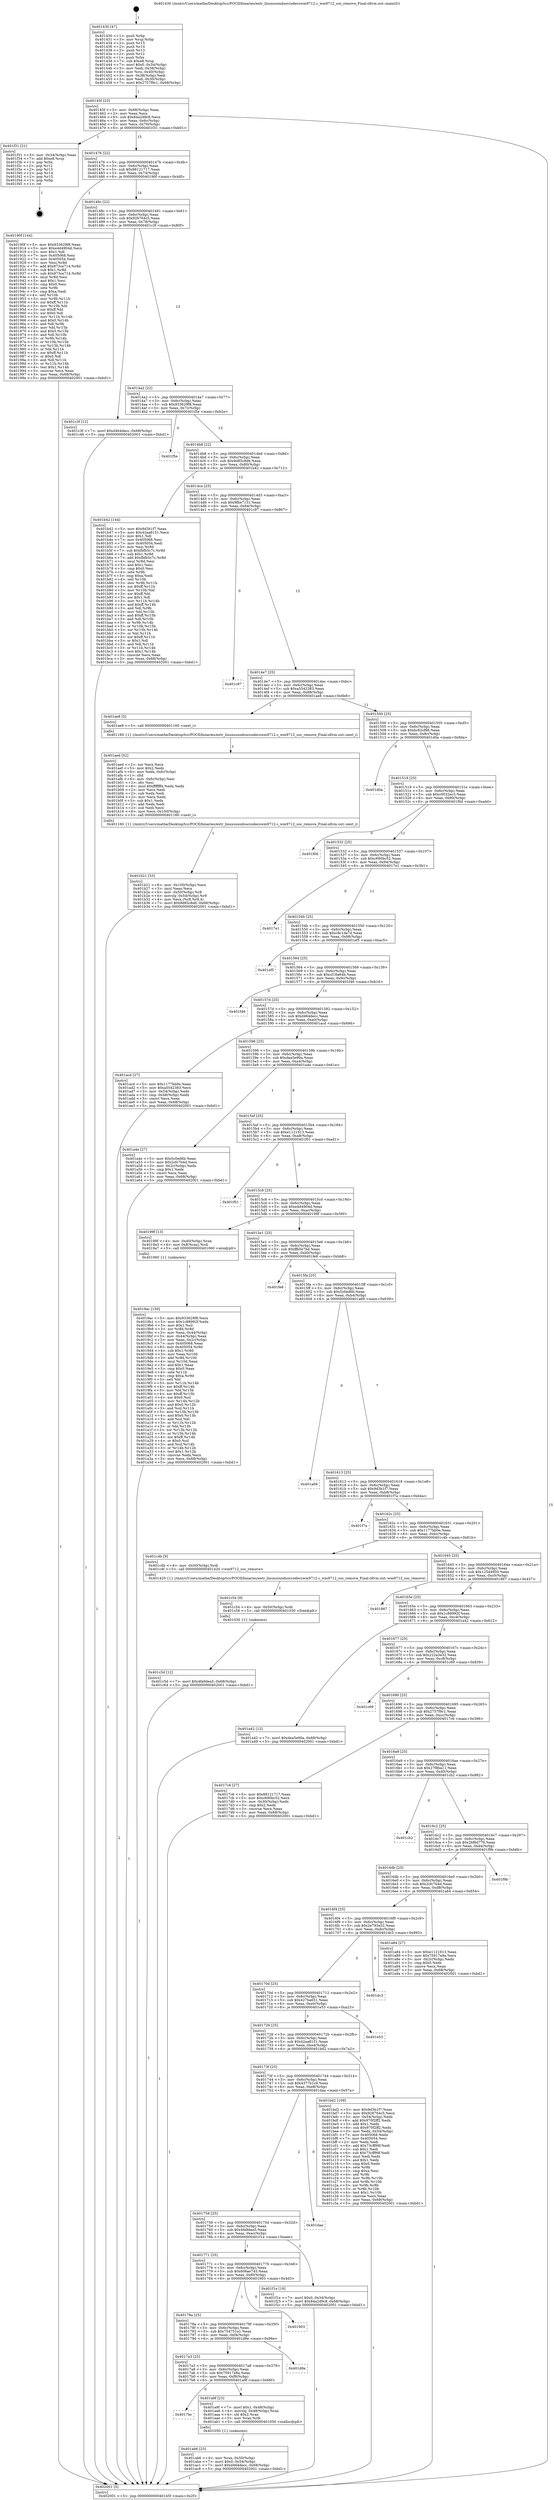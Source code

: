 digraph "0x401430" {
  label = "0x401430 (/mnt/c/Users/mathe/Desktop/tcc/POCII/binaries/extr_linuxsoundsoccodecswm9712.c_wm9712_soc_remove_Final-ollvm.out::main(0))"
  labelloc = "t"
  node[shape=record]

  Entry [label="",width=0.3,height=0.3,shape=circle,fillcolor=black,style=filled]
  "0x40145f" [label="{
     0x40145f [23]\l
     | [instrs]\l
     &nbsp;&nbsp;0x40145f \<+3\>: mov -0x68(%rbp),%eax\l
     &nbsp;&nbsp;0x401462 \<+2\>: mov %eax,%ecx\l
     &nbsp;&nbsp;0x401464 \<+6\>: sub $0x84a2d9c8,%ecx\l
     &nbsp;&nbsp;0x40146a \<+3\>: mov %eax,-0x6c(%rbp)\l
     &nbsp;&nbsp;0x40146d \<+3\>: mov %ecx,-0x70(%rbp)\l
     &nbsp;&nbsp;0x401470 \<+6\>: je 0000000000401f31 \<main+0xb01\>\l
  }"]
  "0x401f31" [label="{
     0x401f31 [21]\l
     | [instrs]\l
     &nbsp;&nbsp;0x401f31 \<+3\>: mov -0x34(%rbp),%eax\l
     &nbsp;&nbsp;0x401f34 \<+7\>: add $0xe8,%rsp\l
     &nbsp;&nbsp;0x401f3b \<+1\>: pop %rbx\l
     &nbsp;&nbsp;0x401f3c \<+2\>: pop %r12\l
     &nbsp;&nbsp;0x401f3e \<+2\>: pop %r13\l
     &nbsp;&nbsp;0x401f40 \<+2\>: pop %r14\l
     &nbsp;&nbsp;0x401f42 \<+2\>: pop %r15\l
     &nbsp;&nbsp;0x401f44 \<+1\>: pop %rbp\l
     &nbsp;&nbsp;0x401f45 \<+1\>: ret\l
  }"]
  "0x401476" [label="{
     0x401476 [22]\l
     | [instrs]\l
     &nbsp;&nbsp;0x401476 \<+5\>: jmp 000000000040147b \<main+0x4b\>\l
     &nbsp;&nbsp;0x40147b \<+3\>: mov -0x6c(%rbp),%eax\l
     &nbsp;&nbsp;0x40147e \<+5\>: sub $0x88121717,%eax\l
     &nbsp;&nbsp;0x401483 \<+3\>: mov %eax,-0x74(%rbp)\l
     &nbsp;&nbsp;0x401486 \<+6\>: je 000000000040190f \<main+0x4df\>\l
  }"]
  Exit [label="",width=0.3,height=0.3,shape=circle,fillcolor=black,style=filled,peripheries=2]
  "0x40190f" [label="{
     0x40190f [144]\l
     | [instrs]\l
     &nbsp;&nbsp;0x40190f \<+5\>: mov $0x933629f8,%eax\l
     &nbsp;&nbsp;0x401914 \<+5\>: mov $0xe4d4904d,%ecx\l
     &nbsp;&nbsp;0x401919 \<+2\>: mov $0x1,%dl\l
     &nbsp;&nbsp;0x40191b \<+7\>: mov 0x405068,%esi\l
     &nbsp;&nbsp;0x401922 \<+7\>: mov 0x405054,%edi\l
     &nbsp;&nbsp;0x401929 \<+3\>: mov %esi,%r8d\l
     &nbsp;&nbsp;0x40192c \<+7\>: add $0x873ce714,%r8d\l
     &nbsp;&nbsp;0x401933 \<+4\>: sub $0x1,%r8d\l
     &nbsp;&nbsp;0x401937 \<+7\>: sub $0x873ce714,%r8d\l
     &nbsp;&nbsp;0x40193e \<+4\>: imul %r8d,%esi\l
     &nbsp;&nbsp;0x401942 \<+3\>: and $0x1,%esi\l
     &nbsp;&nbsp;0x401945 \<+3\>: cmp $0x0,%esi\l
     &nbsp;&nbsp;0x401948 \<+4\>: sete %r9b\l
     &nbsp;&nbsp;0x40194c \<+3\>: cmp $0xa,%edi\l
     &nbsp;&nbsp;0x40194f \<+4\>: setl %r10b\l
     &nbsp;&nbsp;0x401953 \<+3\>: mov %r9b,%r11b\l
     &nbsp;&nbsp;0x401956 \<+4\>: xor $0xff,%r11b\l
     &nbsp;&nbsp;0x40195a \<+3\>: mov %r10b,%bl\l
     &nbsp;&nbsp;0x40195d \<+3\>: xor $0xff,%bl\l
     &nbsp;&nbsp;0x401960 \<+3\>: xor $0x0,%dl\l
     &nbsp;&nbsp;0x401963 \<+3\>: mov %r11b,%r14b\l
     &nbsp;&nbsp;0x401966 \<+4\>: and $0x0,%r14b\l
     &nbsp;&nbsp;0x40196a \<+3\>: and %dl,%r9b\l
     &nbsp;&nbsp;0x40196d \<+3\>: mov %bl,%r15b\l
     &nbsp;&nbsp;0x401970 \<+4\>: and $0x0,%r15b\l
     &nbsp;&nbsp;0x401974 \<+3\>: and %dl,%r10b\l
     &nbsp;&nbsp;0x401977 \<+3\>: or %r9b,%r14b\l
     &nbsp;&nbsp;0x40197a \<+3\>: or %r10b,%r15b\l
     &nbsp;&nbsp;0x40197d \<+3\>: xor %r15b,%r14b\l
     &nbsp;&nbsp;0x401980 \<+3\>: or %bl,%r11b\l
     &nbsp;&nbsp;0x401983 \<+4\>: xor $0xff,%r11b\l
     &nbsp;&nbsp;0x401987 \<+3\>: or $0x0,%dl\l
     &nbsp;&nbsp;0x40198a \<+3\>: and %dl,%r11b\l
     &nbsp;&nbsp;0x40198d \<+3\>: or %r11b,%r14b\l
     &nbsp;&nbsp;0x401990 \<+4\>: test $0x1,%r14b\l
     &nbsp;&nbsp;0x401994 \<+3\>: cmovne %ecx,%eax\l
     &nbsp;&nbsp;0x401997 \<+3\>: mov %eax,-0x68(%rbp)\l
     &nbsp;&nbsp;0x40199a \<+5\>: jmp 0000000000402001 \<main+0xbd1\>\l
  }"]
  "0x40148c" [label="{
     0x40148c [22]\l
     | [instrs]\l
     &nbsp;&nbsp;0x40148c \<+5\>: jmp 0000000000401491 \<main+0x61\>\l
     &nbsp;&nbsp;0x401491 \<+3\>: mov -0x6c(%rbp),%eax\l
     &nbsp;&nbsp;0x401494 \<+5\>: sub $0x926764c5,%eax\l
     &nbsp;&nbsp;0x401499 \<+3\>: mov %eax,-0x78(%rbp)\l
     &nbsp;&nbsp;0x40149c \<+6\>: je 0000000000401c3f \<main+0x80f\>\l
  }"]
  "0x401c5d" [label="{
     0x401c5d [12]\l
     | [instrs]\l
     &nbsp;&nbsp;0x401c5d \<+7\>: movl $0x4fa9dea5,-0x68(%rbp)\l
     &nbsp;&nbsp;0x401c64 \<+5\>: jmp 0000000000402001 \<main+0xbd1\>\l
  }"]
  "0x401c3f" [label="{
     0x401c3f [12]\l
     | [instrs]\l
     &nbsp;&nbsp;0x401c3f \<+7\>: movl $0xd464decc,-0x68(%rbp)\l
     &nbsp;&nbsp;0x401c46 \<+5\>: jmp 0000000000402001 \<main+0xbd1\>\l
  }"]
  "0x4014a2" [label="{
     0x4014a2 [22]\l
     | [instrs]\l
     &nbsp;&nbsp;0x4014a2 \<+5\>: jmp 00000000004014a7 \<main+0x77\>\l
     &nbsp;&nbsp;0x4014a7 \<+3\>: mov -0x6c(%rbp),%eax\l
     &nbsp;&nbsp;0x4014aa \<+5\>: sub $0x933629f8,%eax\l
     &nbsp;&nbsp;0x4014af \<+3\>: mov %eax,-0x7c(%rbp)\l
     &nbsp;&nbsp;0x4014b2 \<+6\>: je 0000000000401f5e \<main+0xb2e\>\l
  }"]
  "0x401c54" [label="{
     0x401c54 [9]\l
     | [instrs]\l
     &nbsp;&nbsp;0x401c54 \<+4\>: mov -0x50(%rbp),%rdi\l
     &nbsp;&nbsp;0x401c58 \<+5\>: call 0000000000401030 \<free@plt\>\l
     | [calls]\l
     &nbsp;&nbsp;0x401030 \{1\} (unknown)\l
  }"]
  "0x401f5e" [label="{
     0x401f5e\l
  }", style=dashed]
  "0x4014b8" [label="{
     0x4014b8 [22]\l
     | [instrs]\l
     &nbsp;&nbsp;0x4014b8 \<+5\>: jmp 00000000004014bd \<main+0x8d\>\l
     &nbsp;&nbsp;0x4014bd \<+3\>: mov -0x6c(%rbp),%eax\l
     &nbsp;&nbsp;0x4014c0 \<+5\>: sub $0x9d85c8d6,%eax\l
     &nbsp;&nbsp;0x4014c5 \<+3\>: mov %eax,-0x80(%rbp)\l
     &nbsp;&nbsp;0x4014c8 \<+6\>: je 0000000000401b42 \<main+0x712\>\l
  }"]
  "0x401b21" [label="{
     0x401b21 [33]\l
     | [instrs]\l
     &nbsp;&nbsp;0x401b21 \<+6\>: mov -0x100(%rbp),%ecx\l
     &nbsp;&nbsp;0x401b27 \<+3\>: imul %eax,%ecx\l
     &nbsp;&nbsp;0x401b2a \<+4\>: mov -0x50(%rbp),%r8\l
     &nbsp;&nbsp;0x401b2e \<+4\>: movslq -0x54(%rbp),%r9\l
     &nbsp;&nbsp;0x401b32 \<+4\>: mov %ecx,(%r8,%r9,4)\l
     &nbsp;&nbsp;0x401b36 \<+7\>: movl $0x9d85c8d6,-0x68(%rbp)\l
     &nbsp;&nbsp;0x401b3d \<+5\>: jmp 0000000000402001 \<main+0xbd1\>\l
  }"]
  "0x401b42" [label="{
     0x401b42 [144]\l
     | [instrs]\l
     &nbsp;&nbsp;0x401b42 \<+5\>: mov $0x9d3b1f7,%eax\l
     &nbsp;&nbsp;0x401b47 \<+5\>: mov $0x42aa8151,%ecx\l
     &nbsp;&nbsp;0x401b4c \<+2\>: mov $0x1,%dl\l
     &nbsp;&nbsp;0x401b4e \<+7\>: mov 0x405068,%esi\l
     &nbsp;&nbsp;0x401b55 \<+7\>: mov 0x405054,%edi\l
     &nbsp;&nbsp;0x401b5c \<+3\>: mov %esi,%r8d\l
     &nbsp;&nbsp;0x401b5f \<+7\>: sub $0xfbfb5c7c,%r8d\l
     &nbsp;&nbsp;0x401b66 \<+4\>: sub $0x1,%r8d\l
     &nbsp;&nbsp;0x401b6a \<+7\>: add $0xfbfb5c7c,%r8d\l
     &nbsp;&nbsp;0x401b71 \<+4\>: imul %r8d,%esi\l
     &nbsp;&nbsp;0x401b75 \<+3\>: and $0x1,%esi\l
     &nbsp;&nbsp;0x401b78 \<+3\>: cmp $0x0,%esi\l
     &nbsp;&nbsp;0x401b7b \<+4\>: sete %r9b\l
     &nbsp;&nbsp;0x401b7f \<+3\>: cmp $0xa,%edi\l
     &nbsp;&nbsp;0x401b82 \<+4\>: setl %r10b\l
     &nbsp;&nbsp;0x401b86 \<+3\>: mov %r9b,%r11b\l
     &nbsp;&nbsp;0x401b89 \<+4\>: xor $0xff,%r11b\l
     &nbsp;&nbsp;0x401b8d \<+3\>: mov %r10b,%bl\l
     &nbsp;&nbsp;0x401b90 \<+3\>: xor $0xff,%bl\l
     &nbsp;&nbsp;0x401b93 \<+3\>: xor $0x1,%dl\l
     &nbsp;&nbsp;0x401b96 \<+3\>: mov %r11b,%r14b\l
     &nbsp;&nbsp;0x401b99 \<+4\>: and $0xff,%r14b\l
     &nbsp;&nbsp;0x401b9d \<+3\>: and %dl,%r9b\l
     &nbsp;&nbsp;0x401ba0 \<+3\>: mov %bl,%r15b\l
     &nbsp;&nbsp;0x401ba3 \<+4\>: and $0xff,%r15b\l
     &nbsp;&nbsp;0x401ba7 \<+3\>: and %dl,%r10b\l
     &nbsp;&nbsp;0x401baa \<+3\>: or %r9b,%r14b\l
     &nbsp;&nbsp;0x401bad \<+3\>: or %r10b,%r15b\l
     &nbsp;&nbsp;0x401bb0 \<+3\>: xor %r15b,%r14b\l
     &nbsp;&nbsp;0x401bb3 \<+3\>: or %bl,%r11b\l
     &nbsp;&nbsp;0x401bb6 \<+4\>: xor $0xff,%r11b\l
     &nbsp;&nbsp;0x401bba \<+3\>: or $0x1,%dl\l
     &nbsp;&nbsp;0x401bbd \<+3\>: and %dl,%r11b\l
     &nbsp;&nbsp;0x401bc0 \<+3\>: or %r11b,%r14b\l
     &nbsp;&nbsp;0x401bc3 \<+4\>: test $0x1,%r14b\l
     &nbsp;&nbsp;0x401bc7 \<+3\>: cmovne %ecx,%eax\l
     &nbsp;&nbsp;0x401bca \<+3\>: mov %eax,-0x68(%rbp)\l
     &nbsp;&nbsp;0x401bcd \<+5\>: jmp 0000000000402001 \<main+0xbd1\>\l
  }"]
  "0x4014ce" [label="{
     0x4014ce [25]\l
     | [instrs]\l
     &nbsp;&nbsp;0x4014ce \<+5\>: jmp 00000000004014d3 \<main+0xa3\>\l
     &nbsp;&nbsp;0x4014d3 \<+3\>: mov -0x6c(%rbp),%eax\l
     &nbsp;&nbsp;0x4014d6 \<+5\>: sub $0x9fbe7131,%eax\l
     &nbsp;&nbsp;0x4014db \<+6\>: mov %eax,-0x84(%rbp)\l
     &nbsp;&nbsp;0x4014e1 \<+6\>: je 0000000000401c97 \<main+0x867\>\l
  }"]
  "0x401aed" [label="{
     0x401aed [52]\l
     | [instrs]\l
     &nbsp;&nbsp;0x401aed \<+2\>: xor %ecx,%ecx\l
     &nbsp;&nbsp;0x401aef \<+5\>: mov $0x2,%edx\l
     &nbsp;&nbsp;0x401af4 \<+6\>: mov %edx,-0xfc(%rbp)\l
     &nbsp;&nbsp;0x401afa \<+1\>: cltd\l
     &nbsp;&nbsp;0x401afb \<+6\>: mov -0xfc(%rbp),%esi\l
     &nbsp;&nbsp;0x401b01 \<+2\>: idiv %esi\l
     &nbsp;&nbsp;0x401b03 \<+6\>: imul $0xfffffffe,%edx,%edx\l
     &nbsp;&nbsp;0x401b09 \<+2\>: mov %ecx,%edi\l
     &nbsp;&nbsp;0x401b0b \<+2\>: sub %edx,%edi\l
     &nbsp;&nbsp;0x401b0d \<+2\>: mov %ecx,%edx\l
     &nbsp;&nbsp;0x401b0f \<+3\>: sub $0x1,%edx\l
     &nbsp;&nbsp;0x401b12 \<+2\>: add %edx,%edi\l
     &nbsp;&nbsp;0x401b14 \<+2\>: sub %edi,%ecx\l
     &nbsp;&nbsp;0x401b16 \<+6\>: mov %ecx,-0x100(%rbp)\l
     &nbsp;&nbsp;0x401b1c \<+5\>: call 0000000000401160 \<next_i\>\l
     | [calls]\l
     &nbsp;&nbsp;0x401160 \{1\} (/mnt/c/Users/mathe/Desktop/tcc/POCII/binaries/extr_linuxsoundsoccodecswm9712.c_wm9712_soc_remove_Final-ollvm.out::next_i)\l
  }"]
  "0x401c97" [label="{
     0x401c97\l
  }", style=dashed]
  "0x4014e7" [label="{
     0x4014e7 [25]\l
     | [instrs]\l
     &nbsp;&nbsp;0x4014e7 \<+5\>: jmp 00000000004014ec \<main+0xbc\>\l
     &nbsp;&nbsp;0x4014ec \<+3\>: mov -0x6c(%rbp),%eax\l
     &nbsp;&nbsp;0x4014ef \<+5\>: sub $0xa5542383,%eax\l
     &nbsp;&nbsp;0x4014f4 \<+6\>: mov %eax,-0x88(%rbp)\l
     &nbsp;&nbsp;0x4014fa \<+6\>: je 0000000000401ae8 \<main+0x6b8\>\l
  }"]
  "0x401ab6" [label="{
     0x401ab6 [23]\l
     | [instrs]\l
     &nbsp;&nbsp;0x401ab6 \<+4\>: mov %rax,-0x50(%rbp)\l
     &nbsp;&nbsp;0x401aba \<+7\>: movl $0x0,-0x54(%rbp)\l
     &nbsp;&nbsp;0x401ac1 \<+7\>: movl $0xd464decc,-0x68(%rbp)\l
     &nbsp;&nbsp;0x401ac8 \<+5\>: jmp 0000000000402001 \<main+0xbd1\>\l
  }"]
  "0x401ae8" [label="{
     0x401ae8 [5]\l
     | [instrs]\l
     &nbsp;&nbsp;0x401ae8 \<+5\>: call 0000000000401160 \<next_i\>\l
     | [calls]\l
     &nbsp;&nbsp;0x401160 \{1\} (/mnt/c/Users/mathe/Desktop/tcc/POCII/binaries/extr_linuxsoundsoccodecswm9712.c_wm9712_soc_remove_Final-ollvm.out::next_i)\l
  }"]
  "0x401500" [label="{
     0x401500 [25]\l
     | [instrs]\l
     &nbsp;&nbsp;0x401500 \<+5\>: jmp 0000000000401505 \<main+0xd5\>\l
     &nbsp;&nbsp;0x401505 \<+3\>: mov -0x6c(%rbp),%eax\l
     &nbsp;&nbsp;0x401508 \<+5\>: sub $0xbc82cf98,%eax\l
     &nbsp;&nbsp;0x40150d \<+6\>: mov %eax,-0x8c(%rbp)\l
     &nbsp;&nbsp;0x401513 \<+6\>: je 0000000000401d0a \<main+0x8da\>\l
  }"]
  "0x4017bc" [label="{
     0x4017bc\l
  }", style=dashed]
  "0x401d0a" [label="{
     0x401d0a\l
  }", style=dashed]
  "0x401519" [label="{
     0x401519 [25]\l
     | [instrs]\l
     &nbsp;&nbsp;0x401519 \<+5\>: jmp 000000000040151e \<main+0xee\>\l
     &nbsp;&nbsp;0x40151e \<+3\>: mov -0x6c(%rbp),%eax\l
     &nbsp;&nbsp;0x401521 \<+5\>: sub $0xc0032ec3,%eax\l
     &nbsp;&nbsp;0x401526 \<+6\>: mov %eax,-0x90(%rbp)\l
     &nbsp;&nbsp;0x40152c \<+6\>: je 0000000000401f0d \<main+0xadd\>\l
  }"]
  "0x401a9f" [label="{
     0x401a9f [23]\l
     | [instrs]\l
     &nbsp;&nbsp;0x401a9f \<+7\>: movl $0x1,-0x48(%rbp)\l
     &nbsp;&nbsp;0x401aa6 \<+4\>: movslq -0x48(%rbp),%rax\l
     &nbsp;&nbsp;0x401aaa \<+4\>: shl $0x2,%rax\l
     &nbsp;&nbsp;0x401aae \<+3\>: mov %rax,%rdi\l
     &nbsp;&nbsp;0x401ab1 \<+5\>: call 0000000000401050 \<malloc@plt\>\l
     | [calls]\l
     &nbsp;&nbsp;0x401050 \{1\} (unknown)\l
  }"]
  "0x401f0d" [label="{
     0x401f0d\l
  }", style=dashed]
  "0x401532" [label="{
     0x401532 [25]\l
     | [instrs]\l
     &nbsp;&nbsp;0x401532 \<+5\>: jmp 0000000000401537 \<main+0x107\>\l
     &nbsp;&nbsp;0x401537 \<+3\>: mov -0x6c(%rbp),%eax\l
     &nbsp;&nbsp;0x40153a \<+5\>: sub $0xc690bc52,%eax\l
     &nbsp;&nbsp;0x40153f \<+6\>: mov %eax,-0x94(%rbp)\l
     &nbsp;&nbsp;0x401545 \<+6\>: je 00000000004017e1 \<main+0x3b1\>\l
  }"]
  "0x4017a3" [label="{
     0x4017a3 [25]\l
     | [instrs]\l
     &nbsp;&nbsp;0x4017a3 \<+5\>: jmp 00000000004017a8 \<main+0x378\>\l
     &nbsp;&nbsp;0x4017a8 \<+3\>: mov -0x6c(%rbp),%eax\l
     &nbsp;&nbsp;0x4017ab \<+5\>: sub $0x75917a9a,%eax\l
     &nbsp;&nbsp;0x4017b0 \<+6\>: mov %eax,-0xf8(%rbp)\l
     &nbsp;&nbsp;0x4017b6 \<+6\>: je 0000000000401a9f \<main+0x66f\>\l
  }"]
  "0x4017e1" [label="{
     0x4017e1\l
  }", style=dashed]
  "0x40154b" [label="{
     0x40154b [25]\l
     | [instrs]\l
     &nbsp;&nbsp;0x40154b \<+5\>: jmp 0000000000401550 \<main+0x120\>\l
     &nbsp;&nbsp;0x401550 \<+3\>: mov -0x6c(%rbp),%eax\l
     &nbsp;&nbsp;0x401553 \<+5\>: sub $0xc8c1da7d,%eax\l
     &nbsp;&nbsp;0x401558 \<+6\>: mov %eax,-0x98(%rbp)\l
     &nbsp;&nbsp;0x40155e \<+6\>: je 0000000000401ef5 \<main+0xac5\>\l
  }"]
  "0x401d9e" [label="{
     0x401d9e\l
  }", style=dashed]
  "0x401ef5" [label="{
     0x401ef5\l
  }", style=dashed]
  "0x401564" [label="{
     0x401564 [25]\l
     | [instrs]\l
     &nbsp;&nbsp;0x401564 \<+5\>: jmp 0000000000401569 \<main+0x139\>\l
     &nbsp;&nbsp;0x401569 \<+3\>: mov -0x6c(%rbp),%eax\l
     &nbsp;&nbsp;0x40156c \<+5\>: sub $0xcf18a64b,%eax\l
     &nbsp;&nbsp;0x401571 \<+6\>: mov %eax,-0x9c(%rbp)\l
     &nbsp;&nbsp;0x401577 \<+6\>: je 0000000000401f46 \<main+0xb16\>\l
  }"]
  "0x40178a" [label="{
     0x40178a [25]\l
     | [instrs]\l
     &nbsp;&nbsp;0x40178a \<+5\>: jmp 000000000040178f \<main+0x35f\>\l
     &nbsp;&nbsp;0x40178f \<+3\>: mov -0x6c(%rbp),%eax\l
     &nbsp;&nbsp;0x401792 \<+5\>: sub $0x754751a1,%eax\l
     &nbsp;&nbsp;0x401797 \<+6\>: mov %eax,-0xf4(%rbp)\l
     &nbsp;&nbsp;0x40179d \<+6\>: je 0000000000401d9e \<main+0x96e\>\l
  }"]
  "0x401f46" [label="{
     0x401f46\l
  }", style=dashed]
  "0x40157d" [label="{
     0x40157d [25]\l
     | [instrs]\l
     &nbsp;&nbsp;0x40157d \<+5\>: jmp 0000000000401582 \<main+0x152\>\l
     &nbsp;&nbsp;0x401582 \<+3\>: mov -0x6c(%rbp),%eax\l
     &nbsp;&nbsp;0x401585 \<+5\>: sub $0xd464decc,%eax\l
     &nbsp;&nbsp;0x40158a \<+6\>: mov %eax,-0xa0(%rbp)\l
     &nbsp;&nbsp;0x401590 \<+6\>: je 0000000000401acd \<main+0x69d\>\l
  }"]
  "0x401903" [label="{
     0x401903\l
  }", style=dashed]
  "0x401acd" [label="{
     0x401acd [27]\l
     | [instrs]\l
     &nbsp;&nbsp;0x401acd \<+5\>: mov $0x1177bb0e,%eax\l
     &nbsp;&nbsp;0x401ad2 \<+5\>: mov $0xa5542383,%ecx\l
     &nbsp;&nbsp;0x401ad7 \<+3\>: mov -0x54(%rbp),%edx\l
     &nbsp;&nbsp;0x401ada \<+3\>: cmp -0x48(%rbp),%edx\l
     &nbsp;&nbsp;0x401add \<+3\>: cmovl %ecx,%eax\l
     &nbsp;&nbsp;0x401ae0 \<+3\>: mov %eax,-0x68(%rbp)\l
     &nbsp;&nbsp;0x401ae3 \<+5\>: jmp 0000000000402001 \<main+0xbd1\>\l
  }"]
  "0x401596" [label="{
     0x401596 [25]\l
     | [instrs]\l
     &nbsp;&nbsp;0x401596 \<+5\>: jmp 000000000040159b \<main+0x16b\>\l
     &nbsp;&nbsp;0x40159b \<+3\>: mov -0x6c(%rbp),%eax\l
     &nbsp;&nbsp;0x40159e \<+5\>: sub $0xdea5e90a,%eax\l
     &nbsp;&nbsp;0x4015a3 \<+6\>: mov %eax,-0xa4(%rbp)\l
     &nbsp;&nbsp;0x4015a9 \<+6\>: je 0000000000401a4e \<main+0x61e\>\l
  }"]
  "0x401771" [label="{
     0x401771 [25]\l
     | [instrs]\l
     &nbsp;&nbsp;0x401771 \<+5\>: jmp 0000000000401776 \<main+0x346\>\l
     &nbsp;&nbsp;0x401776 \<+3\>: mov -0x6c(%rbp),%eax\l
     &nbsp;&nbsp;0x401779 \<+5\>: sub $0x606ae745,%eax\l
     &nbsp;&nbsp;0x40177e \<+6\>: mov %eax,-0xf0(%rbp)\l
     &nbsp;&nbsp;0x401784 \<+6\>: je 0000000000401903 \<main+0x4d3\>\l
  }"]
  "0x401a4e" [label="{
     0x401a4e [27]\l
     | [instrs]\l
     &nbsp;&nbsp;0x401a4e \<+5\>: mov $0x5c0ed6b,%eax\l
     &nbsp;&nbsp;0x401a53 \<+5\>: mov $0x2cfc7b4d,%ecx\l
     &nbsp;&nbsp;0x401a58 \<+3\>: mov -0x2c(%rbp),%edx\l
     &nbsp;&nbsp;0x401a5b \<+3\>: cmp $0x1,%edx\l
     &nbsp;&nbsp;0x401a5e \<+3\>: cmovl %ecx,%eax\l
     &nbsp;&nbsp;0x401a61 \<+3\>: mov %eax,-0x68(%rbp)\l
     &nbsp;&nbsp;0x401a64 \<+5\>: jmp 0000000000402001 \<main+0xbd1\>\l
  }"]
  "0x4015af" [label="{
     0x4015af [25]\l
     | [instrs]\l
     &nbsp;&nbsp;0x4015af \<+5\>: jmp 00000000004015b4 \<main+0x184\>\l
     &nbsp;&nbsp;0x4015b4 \<+3\>: mov -0x6c(%rbp),%eax\l
     &nbsp;&nbsp;0x4015b7 \<+5\>: sub $0xe1121913,%eax\l
     &nbsp;&nbsp;0x4015bc \<+6\>: mov %eax,-0xa8(%rbp)\l
     &nbsp;&nbsp;0x4015c2 \<+6\>: je 0000000000401f01 \<main+0xad1\>\l
  }"]
  "0x401f1e" [label="{
     0x401f1e [19]\l
     | [instrs]\l
     &nbsp;&nbsp;0x401f1e \<+7\>: movl $0x0,-0x34(%rbp)\l
     &nbsp;&nbsp;0x401f25 \<+7\>: movl $0x84a2d9c8,-0x68(%rbp)\l
     &nbsp;&nbsp;0x401f2c \<+5\>: jmp 0000000000402001 \<main+0xbd1\>\l
  }"]
  "0x401f01" [label="{
     0x401f01\l
  }", style=dashed]
  "0x4015c8" [label="{
     0x4015c8 [25]\l
     | [instrs]\l
     &nbsp;&nbsp;0x4015c8 \<+5\>: jmp 00000000004015cd \<main+0x19d\>\l
     &nbsp;&nbsp;0x4015cd \<+3\>: mov -0x6c(%rbp),%eax\l
     &nbsp;&nbsp;0x4015d0 \<+5\>: sub $0xe4d4904d,%eax\l
     &nbsp;&nbsp;0x4015d5 \<+6\>: mov %eax,-0xac(%rbp)\l
     &nbsp;&nbsp;0x4015db \<+6\>: je 000000000040199f \<main+0x56f\>\l
  }"]
  "0x401758" [label="{
     0x401758 [25]\l
     | [instrs]\l
     &nbsp;&nbsp;0x401758 \<+5\>: jmp 000000000040175d \<main+0x32d\>\l
     &nbsp;&nbsp;0x40175d \<+3\>: mov -0x6c(%rbp),%eax\l
     &nbsp;&nbsp;0x401760 \<+5\>: sub $0x4fa9dea5,%eax\l
     &nbsp;&nbsp;0x401765 \<+6\>: mov %eax,-0xec(%rbp)\l
     &nbsp;&nbsp;0x40176b \<+6\>: je 0000000000401f1e \<main+0xaee\>\l
  }"]
  "0x40199f" [label="{
     0x40199f [13]\l
     | [instrs]\l
     &nbsp;&nbsp;0x40199f \<+4\>: mov -0x40(%rbp),%rax\l
     &nbsp;&nbsp;0x4019a3 \<+4\>: mov 0x8(%rax),%rdi\l
     &nbsp;&nbsp;0x4019a7 \<+5\>: call 0000000000401060 \<atoi@plt\>\l
     | [calls]\l
     &nbsp;&nbsp;0x401060 \{1\} (unknown)\l
  }"]
  "0x4015e1" [label="{
     0x4015e1 [25]\l
     | [instrs]\l
     &nbsp;&nbsp;0x4015e1 \<+5\>: jmp 00000000004015e6 \<main+0x1b6\>\l
     &nbsp;&nbsp;0x4015e6 \<+3\>: mov -0x6c(%rbp),%eax\l
     &nbsp;&nbsp;0x4015e9 \<+5\>: sub $0xffb5e7bd,%eax\l
     &nbsp;&nbsp;0x4015ee \<+6\>: mov %eax,-0xb0(%rbp)\l
     &nbsp;&nbsp;0x4015f4 \<+6\>: je 0000000000401fe8 \<main+0xbb8\>\l
  }"]
  "0x401daa" [label="{
     0x401daa\l
  }", style=dashed]
  "0x401fe8" [label="{
     0x401fe8\l
  }", style=dashed]
  "0x4015fa" [label="{
     0x4015fa [25]\l
     | [instrs]\l
     &nbsp;&nbsp;0x4015fa \<+5\>: jmp 00000000004015ff \<main+0x1cf\>\l
     &nbsp;&nbsp;0x4015ff \<+3\>: mov -0x6c(%rbp),%eax\l
     &nbsp;&nbsp;0x401602 \<+5\>: sub $0x5c0ed6b,%eax\l
     &nbsp;&nbsp;0x401607 \<+6\>: mov %eax,-0xb4(%rbp)\l
     &nbsp;&nbsp;0x40160d \<+6\>: je 0000000000401a69 \<main+0x639\>\l
  }"]
  "0x40173f" [label="{
     0x40173f [25]\l
     | [instrs]\l
     &nbsp;&nbsp;0x40173f \<+5\>: jmp 0000000000401744 \<main+0x314\>\l
     &nbsp;&nbsp;0x401744 \<+3\>: mov -0x6c(%rbp),%eax\l
     &nbsp;&nbsp;0x401747 \<+5\>: sub $0x4377b1c9,%eax\l
     &nbsp;&nbsp;0x40174c \<+6\>: mov %eax,-0xe8(%rbp)\l
     &nbsp;&nbsp;0x401752 \<+6\>: je 0000000000401daa \<main+0x97a\>\l
  }"]
  "0x401a69" [label="{
     0x401a69\l
  }", style=dashed]
  "0x401613" [label="{
     0x401613 [25]\l
     | [instrs]\l
     &nbsp;&nbsp;0x401613 \<+5\>: jmp 0000000000401618 \<main+0x1e8\>\l
     &nbsp;&nbsp;0x401618 \<+3\>: mov -0x6c(%rbp),%eax\l
     &nbsp;&nbsp;0x40161b \<+5\>: sub $0x9d3b1f7,%eax\l
     &nbsp;&nbsp;0x401620 \<+6\>: mov %eax,-0xb8(%rbp)\l
     &nbsp;&nbsp;0x401626 \<+6\>: je 0000000000401f7a \<main+0xb4a\>\l
  }"]
  "0x401bd2" [label="{
     0x401bd2 [109]\l
     | [instrs]\l
     &nbsp;&nbsp;0x401bd2 \<+5\>: mov $0x9d3b1f7,%eax\l
     &nbsp;&nbsp;0x401bd7 \<+5\>: mov $0x926764c5,%ecx\l
     &nbsp;&nbsp;0x401bdc \<+3\>: mov -0x54(%rbp),%edx\l
     &nbsp;&nbsp;0x401bdf \<+6\>: add $0x970f2ff2,%edx\l
     &nbsp;&nbsp;0x401be5 \<+3\>: add $0x1,%edx\l
     &nbsp;&nbsp;0x401be8 \<+6\>: sub $0x970f2ff2,%edx\l
     &nbsp;&nbsp;0x401bee \<+3\>: mov %edx,-0x54(%rbp)\l
     &nbsp;&nbsp;0x401bf1 \<+7\>: mov 0x405068,%edx\l
     &nbsp;&nbsp;0x401bf8 \<+7\>: mov 0x405054,%esi\l
     &nbsp;&nbsp;0x401bff \<+2\>: mov %edx,%edi\l
     &nbsp;&nbsp;0x401c01 \<+6\>: add $0x73cff99f,%edi\l
     &nbsp;&nbsp;0x401c07 \<+3\>: sub $0x1,%edi\l
     &nbsp;&nbsp;0x401c0a \<+6\>: sub $0x73cff99f,%edi\l
     &nbsp;&nbsp;0x401c10 \<+3\>: imul %edi,%edx\l
     &nbsp;&nbsp;0x401c13 \<+3\>: and $0x1,%edx\l
     &nbsp;&nbsp;0x401c16 \<+3\>: cmp $0x0,%edx\l
     &nbsp;&nbsp;0x401c19 \<+4\>: sete %r8b\l
     &nbsp;&nbsp;0x401c1d \<+3\>: cmp $0xa,%esi\l
     &nbsp;&nbsp;0x401c20 \<+4\>: setl %r9b\l
     &nbsp;&nbsp;0x401c24 \<+3\>: mov %r8b,%r10b\l
     &nbsp;&nbsp;0x401c27 \<+3\>: and %r9b,%r10b\l
     &nbsp;&nbsp;0x401c2a \<+3\>: xor %r9b,%r8b\l
     &nbsp;&nbsp;0x401c2d \<+3\>: or %r8b,%r10b\l
     &nbsp;&nbsp;0x401c30 \<+4\>: test $0x1,%r10b\l
     &nbsp;&nbsp;0x401c34 \<+3\>: cmovne %ecx,%eax\l
     &nbsp;&nbsp;0x401c37 \<+3\>: mov %eax,-0x68(%rbp)\l
     &nbsp;&nbsp;0x401c3a \<+5\>: jmp 0000000000402001 \<main+0xbd1\>\l
  }"]
  "0x401f7a" [label="{
     0x401f7a\l
  }", style=dashed]
  "0x40162c" [label="{
     0x40162c [25]\l
     | [instrs]\l
     &nbsp;&nbsp;0x40162c \<+5\>: jmp 0000000000401631 \<main+0x201\>\l
     &nbsp;&nbsp;0x401631 \<+3\>: mov -0x6c(%rbp),%eax\l
     &nbsp;&nbsp;0x401634 \<+5\>: sub $0x1177bb0e,%eax\l
     &nbsp;&nbsp;0x401639 \<+6\>: mov %eax,-0xbc(%rbp)\l
     &nbsp;&nbsp;0x40163f \<+6\>: je 0000000000401c4b \<main+0x81b\>\l
  }"]
  "0x401726" [label="{
     0x401726 [25]\l
     | [instrs]\l
     &nbsp;&nbsp;0x401726 \<+5\>: jmp 000000000040172b \<main+0x2fb\>\l
     &nbsp;&nbsp;0x40172b \<+3\>: mov -0x6c(%rbp),%eax\l
     &nbsp;&nbsp;0x40172e \<+5\>: sub $0x42aa8151,%eax\l
     &nbsp;&nbsp;0x401733 \<+6\>: mov %eax,-0xe4(%rbp)\l
     &nbsp;&nbsp;0x401739 \<+6\>: je 0000000000401bd2 \<main+0x7a2\>\l
  }"]
  "0x401c4b" [label="{
     0x401c4b [9]\l
     | [instrs]\l
     &nbsp;&nbsp;0x401c4b \<+4\>: mov -0x50(%rbp),%rdi\l
     &nbsp;&nbsp;0x401c4f \<+5\>: call 0000000000401420 \<wm9712_soc_remove\>\l
     | [calls]\l
     &nbsp;&nbsp;0x401420 \{1\} (/mnt/c/Users/mathe/Desktop/tcc/POCII/binaries/extr_linuxsoundsoccodecswm9712.c_wm9712_soc_remove_Final-ollvm.out::wm9712_soc_remove)\l
  }"]
  "0x401645" [label="{
     0x401645 [25]\l
     | [instrs]\l
     &nbsp;&nbsp;0x401645 \<+5\>: jmp 000000000040164a \<main+0x21a\>\l
     &nbsp;&nbsp;0x40164a \<+3\>: mov -0x6c(%rbp),%eax\l
     &nbsp;&nbsp;0x40164d \<+5\>: sub $0x125d4950,%eax\l
     &nbsp;&nbsp;0x401652 \<+6\>: mov %eax,-0xc0(%rbp)\l
     &nbsp;&nbsp;0x401658 \<+6\>: je 0000000000401867 \<main+0x437\>\l
  }"]
  "0x401e53" [label="{
     0x401e53\l
  }", style=dashed]
  "0x401867" [label="{
     0x401867\l
  }", style=dashed]
  "0x40165e" [label="{
     0x40165e [25]\l
     | [instrs]\l
     &nbsp;&nbsp;0x40165e \<+5\>: jmp 0000000000401663 \<main+0x233\>\l
     &nbsp;&nbsp;0x401663 \<+3\>: mov -0x6c(%rbp),%eax\l
     &nbsp;&nbsp;0x401666 \<+5\>: sub $0x1c88992f,%eax\l
     &nbsp;&nbsp;0x40166b \<+6\>: mov %eax,-0xc4(%rbp)\l
     &nbsp;&nbsp;0x401671 \<+6\>: je 0000000000401a42 \<main+0x612\>\l
  }"]
  "0x40170d" [label="{
     0x40170d [25]\l
     | [instrs]\l
     &nbsp;&nbsp;0x40170d \<+5\>: jmp 0000000000401712 \<main+0x2e2\>\l
     &nbsp;&nbsp;0x401712 \<+3\>: mov -0x6c(%rbp),%eax\l
     &nbsp;&nbsp;0x401715 \<+5\>: sub $0x427ba651,%eax\l
     &nbsp;&nbsp;0x40171a \<+6\>: mov %eax,-0xe0(%rbp)\l
     &nbsp;&nbsp;0x401720 \<+6\>: je 0000000000401e53 \<main+0xa23\>\l
  }"]
  "0x401a42" [label="{
     0x401a42 [12]\l
     | [instrs]\l
     &nbsp;&nbsp;0x401a42 \<+7\>: movl $0xdea5e90a,-0x68(%rbp)\l
     &nbsp;&nbsp;0x401a49 \<+5\>: jmp 0000000000402001 \<main+0xbd1\>\l
  }"]
  "0x401677" [label="{
     0x401677 [25]\l
     | [instrs]\l
     &nbsp;&nbsp;0x401677 \<+5\>: jmp 000000000040167c \<main+0x24c\>\l
     &nbsp;&nbsp;0x40167c \<+3\>: mov -0x6c(%rbp),%eax\l
     &nbsp;&nbsp;0x40167f \<+5\>: sub $0x222a3e32,%eax\l
     &nbsp;&nbsp;0x401684 \<+6\>: mov %eax,-0xc8(%rbp)\l
     &nbsp;&nbsp;0x40168a \<+6\>: je 0000000000401c69 \<main+0x839\>\l
  }"]
  "0x401dc3" [label="{
     0x401dc3\l
  }", style=dashed]
  "0x401c69" [label="{
     0x401c69\l
  }", style=dashed]
  "0x401690" [label="{
     0x401690 [25]\l
     | [instrs]\l
     &nbsp;&nbsp;0x401690 \<+5\>: jmp 0000000000401695 \<main+0x265\>\l
     &nbsp;&nbsp;0x401695 \<+3\>: mov -0x6c(%rbp),%eax\l
     &nbsp;&nbsp;0x401698 \<+5\>: sub $0x2757f9c1,%eax\l
     &nbsp;&nbsp;0x40169d \<+6\>: mov %eax,-0xcc(%rbp)\l
     &nbsp;&nbsp;0x4016a3 \<+6\>: je 00000000004017c6 \<main+0x396\>\l
  }"]
  "0x4016f4" [label="{
     0x4016f4 [25]\l
     | [instrs]\l
     &nbsp;&nbsp;0x4016f4 \<+5\>: jmp 00000000004016f9 \<main+0x2c9\>\l
     &nbsp;&nbsp;0x4016f9 \<+3\>: mov -0x6c(%rbp),%eax\l
     &nbsp;&nbsp;0x4016fc \<+5\>: sub $0x2e793a52,%eax\l
     &nbsp;&nbsp;0x401701 \<+6\>: mov %eax,-0xdc(%rbp)\l
     &nbsp;&nbsp;0x401707 \<+6\>: je 0000000000401dc3 \<main+0x993\>\l
  }"]
  "0x4017c6" [label="{
     0x4017c6 [27]\l
     | [instrs]\l
     &nbsp;&nbsp;0x4017c6 \<+5\>: mov $0x88121717,%eax\l
     &nbsp;&nbsp;0x4017cb \<+5\>: mov $0xc690bc52,%ecx\l
     &nbsp;&nbsp;0x4017d0 \<+3\>: mov -0x30(%rbp),%edx\l
     &nbsp;&nbsp;0x4017d3 \<+3\>: cmp $0x2,%edx\l
     &nbsp;&nbsp;0x4017d6 \<+3\>: cmovne %ecx,%eax\l
     &nbsp;&nbsp;0x4017d9 \<+3\>: mov %eax,-0x68(%rbp)\l
     &nbsp;&nbsp;0x4017dc \<+5\>: jmp 0000000000402001 \<main+0xbd1\>\l
  }"]
  "0x4016a9" [label="{
     0x4016a9 [25]\l
     | [instrs]\l
     &nbsp;&nbsp;0x4016a9 \<+5\>: jmp 00000000004016ae \<main+0x27e\>\l
     &nbsp;&nbsp;0x4016ae \<+3\>: mov -0x6c(%rbp),%eax\l
     &nbsp;&nbsp;0x4016b1 \<+5\>: sub $0x27f8ba11,%eax\l
     &nbsp;&nbsp;0x4016b6 \<+6\>: mov %eax,-0xd0(%rbp)\l
     &nbsp;&nbsp;0x4016bc \<+6\>: je 0000000000401cb2 \<main+0x882\>\l
  }"]
  "0x402001" [label="{
     0x402001 [5]\l
     | [instrs]\l
     &nbsp;&nbsp;0x402001 \<+5\>: jmp 000000000040145f \<main+0x2f\>\l
  }"]
  "0x401430" [label="{
     0x401430 [47]\l
     | [instrs]\l
     &nbsp;&nbsp;0x401430 \<+1\>: push %rbp\l
     &nbsp;&nbsp;0x401431 \<+3\>: mov %rsp,%rbp\l
     &nbsp;&nbsp;0x401434 \<+2\>: push %r15\l
     &nbsp;&nbsp;0x401436 \<+2\>: push %r14\l
     &nbsp;&nbsp;0x401438 \<+2\>: push %r13\l
     &nbsp;&nbsp;0x40143a \<+2\>: push %r12\l
     &nbsp;&nbsp;0x40143c \<+1\>: push %rbx\l
     &nbsp;&nbsp;0x40143d \<+7\>: sub $0xe8,%rsp\l
     &nbsp;&nbsp;0x401444 \<+7\>: movl $0x0,-0x34(%rbp)\l
     &nbsp;&nbsp;0x40144b \<+3\>: mov %edi,-0x38(%rbp)\l
     &nbsp;&nbsp;0x40144e \<+4\>: mov %rsi,-0x40(%rbp)\l
     &nbsp;&nbsp;0x401452 \<+3\>: mov -0x38(%rbp),%edi\l
     &nbsp;&nbsp;0x401455 \<+3\>: mov %edi,-0x30(%rbp)\l
     &nbsp;&nbsp;0x401458 \<+7\>: movl $0x2757f9c1,-0x68(%rbp)\l
  }"]
  "0x4019ac" [label="{
     0x4019ac [150]\l
     | [instrs]\l
     &nbsp;&nbsp;0x4019ac \<+5\>: mov $0x933629f8,%ecx\l
     &nbsp;&nbsp;0x4019b1 \<+5\>: mov $0x1c88992f,%edx\l
     &nbsp;&nbsp;0x4019b6 \<+3\>: mov $0x1,%sil\l
     &nbsp;&nbsp;0x4019b9 \<+3\>: xor %r8d,%r8d\l
     &nbsp;&nbsp;0x4019bc \<+3\>: mov %eax,-0x44(%rbp)\l
     &nbsp;&nbsp;0x4019bf \<+3\>: mov -0x44(%rbp),%eax\l
     &nbsp;&nbsp;0x4019c2 \<+3\>: mov %eax,-0x2c(%rbp)\l
     &nbsp;&nbsp;0x4019c5 \<+7\>: mov 0x405068,%eax\l
     &nbsp;&nbsp;0x4019cc \<+8\>: mov 0x405054,%r9d\l
     &nbsp;&nbsp;0x4019d4 \<+4\>: sub $0x1,%r8d\l
     &nbsp;&nbsp;0x4019d8 \<+3\>: mov %eax,%r10d\l
     &nbsp;&nbsp;0x4019db \<+3\>: add %r8d,%r10d\l
     &nbsp;&nbsp;0x4019de \<+4\>: imul %r10d,%eax\l
     &nbsp;&nbsp;0x4019e2 \<+3\>: and $0x1,%eax\l
     &nbsp;&nbsp;0x4019e5 \<+3\>: cmp $0x0,%eax\l
     &nbsp;&nbsp;0x4019e8 \<+4\>: sete %r11b\l
     &nbsp;&nbsp;0x4019ec \<+4\>: cmp $0xa,%r9d\l
     &nbsp;&nbsp;0x4019f0 \<+3\>: setl %bl\l
     &nbsp;&nbsp;0x4019f3 \<+3\>: mov %r11b,%r14b\l
     &nbsp;&nbsp;0x4019f6 \<+4\>: xor $0xff,%r14b\l
     &nbsp;&nbsp;0x4019fa \<+3\>: mov %bl,%r15b\l
     &nbsp;&nbsp;0x4019fd \<+4\>: xor $0xff,%r15b\l
     &nbsp;&nbsp;0x401a01 \<+4\>: xor $0x0,%sil\l
     &nbsp;&nbsp;0x401a05 \<+3\>: mov %r14b,%r12b\l
     &nbsp;&nbsp;0x401a08 \<+4\>: and $0x0,%r12b\l
     &nbsp;&nbsp;0x401a0c \<+3\>: and %sil,%r11b\l
     &nbsp;&nbsp;0x401a0f \<+3\>: mov %r15b,%r13b\l
     &nbsp;&nbsp;0x401a12 \<+4\>: and $0x0,%r13b\l
     &nbsp;&nbsp;0x401a16 \<+3\>: and %sil,%bl\l
     &nbsp;&nbsp;0x401a19 \<+3\>: or %r11b,%r12b\l
     &nbsp;&nbsp;0x401a1c \<+3\>: or %bl,%r13b\l
     &nbsp;&nbsp;0x401a1f \<+3\>: xor %r13b,%r12b\l
     &nbsp;&nbsp;0x401a22 \<+3\>: or %r15b,%r14b\l
     &nbsp;&nbsp;0x401a25 \<+4\>: xor $0xff,%r14b\l
     &nbsp;&nbsp;0x401a29 \<+4\>: or $0x0,%sil\l
     &nbsp;&nbsp;0x401a2d \<+3\>: and %sil,%r14b\l
     &nbsp;&nbsp;0x401a30 \<+3\>: or %r14b,%r12b\l
     &nbsp;&nbsp;0x401a33 \<+4\>: test $0x1,%r12b\l
     &nbsp;&nbsp;0x401a37 \<+3\>: cmovne %edx,%ecx\l
     &nbsp;&nbsp;0x401a3a \<+3\>: mov %ecx,-0x68(%rbp)\l
     &nbsp;&nbsp;0x401a3d \<+5\>: jmp 0000000000402001 \<main+0xbd1\>\l
  }"]
  "0x401a84" [label="{
     0x401a84 [27]\l
     | [instrs]\l
     &nbsp;&nbsp;0x401a84 \<+5\>: mov $0xe1121913,%eax\l
     &nbsp;&nbsp;0x401a89 \<+5\>: mov $0x75917a9a,%ecx\l
     &nbsp;&nbsp;0x401a8e \<+3\>: mov -0x2c(%rbp),%edx\l
     &nbsp;&nbsp;0x401a91 \<+3\>: cmp $0x0,%edx\l
     &nbsp;&nbsp;0x401a94 \<+3\>: cmove %ecx,%eax\l
     &nbsp;&nbsp;0x401a97 \<+3\>: mov %eax,-0x68(%rbp)\l
     &nbsp;&nbsp;0x401a9a \<+5\>: jmp 0000000000402001 \<main+0xbd1\>\l
  }"]
  "0x401cb2" [label="{
     0x401cb2\l
  }", style=dashed]
  "0x4016c2" [label="{
     0x4016c2 [25]\l
     | [instrs]\l
     &nbsp;&nbsp;0x4016c2 \<+5\>: jmp 00000000004016c7 \<main+0x297\>\l
     &nbsp;&nbsp;0x4016c7 \<+3\>: mov -0x6c(%rbp),%eax\l
     &nbsp;&nbsp;0x4016ca \<+5\>: sub $0x2bf6d776,%eax\l
     &nbsp;&nbsp;0x4016cf \<+6\>: mov %eax,-0xd4(%rbp)\l
     &nbsp;&nbsp;0x4016d5 \<+6\>: je 0000000000401f9b \<main+0xb6b\>\l
  }"]
  "0x4016db" [label="{
     0x4016db [25]\l
     | [instrs]\l
     &nbsp;&nbsp;0x4016db \<+5\>: jmp 00000000004016e0 \<main+0x2b0\>\l
     &nbsp;&nbsp;0x4016e0 \<+3\>: mov -0x6c(%rbp),%eax\l
     &nbsp;&nbsp;0x4016e3 \<+5\>: sub $0x2cfc7b4d,%eax\l
     &nbsp;&nbsp;0x4016e8 \<+6\>: mov %eax,-0xd8(%rbp)\l
     &nbsp;&nbsp;0x4016ee \<+6\>: je 0000000000401a84 \<main+0x654\>\l
  }"]
  "0x401f9b" [label="{
     0x401f9b\l
  }", style=dashed]
  Entry -> "0x401430" [label=" 1"]
  "0x40145f" -> "0x401f31" [label=" 1"]
  "0x40145f" -> "0x401476" [label=" 15"]
  "0x401f31" -> Exit [label=" 1"]
  "0x401476" -> "0x40190f" [label=" 1"]
  "0x401476" -> "0x40148c" [label=" 14"]
  "0x401f1e" -> "0x402001" [label=" 1"]
  "0x40148c" -> "0x401c3f" [label=" 1"]
  "0x40148c" -> "0x4014a2" [label=" 13"]
  "0x401c5d" -> "0x402001" [label=" 1"]
  "0x4014a2" -> "0x401f5e" [label=" 0"]
  "0x4014a2" -> "0x4014b8" [label=" 13"]
  "0x401c54" -> "0x401c5d" [label=" 1"]
  "0x4014b8" -> "0x401b42" [label=" 1"]
  "0x4014b8" -> "0x4014ce" [label=" 12"]
  "0x401c4b" -> "0x401c54" [label=" 1"]
  "0x4014ce" -> "0x401c97" [label=" 0"]
  "0x4014ce" -> "0x4014e7" [label=" 12"]
  "0x401c3f" -> "0x402001" [label=" 1"]
  "0x4014e7" -> "0x401ae8" [label=" 1"]
  "0x4014e7" -> "0x401500" [label=" 11"]
  "0x401bd2" -> "0x402001" [label=" 1"]
  "0x401500" -> "0x401d0a" [label=" 0"]
  "0x401500" -> "0x401519" [label=" 11"]
  "0x401b42" -> "0x402001" [label=" 1"]
  "0x401519" -> "0x401f0d" [label=" 0"]
  "0x401519" -> "0x401532" [label=" 11"]
  "0x401b21" -> "0x402001" [label=" 1"]
  "0x401532" -> "0x4017e1" [label=" 0"]
  "0x401532" -> "0x40154b" [label=" 11"]
  "0x401ae8" -> "0x401aed" [label=" 1"]
  "0x40154b" -> "0x401ef5" [label=" 0"]
  "0x40154b" -> "0x401564" [label=" 11"]
  "0x401acd" -> "0x402001" [label=" 2"]
  "0x401564" -> "0x401f46" [label=" 0"]
  "0x401564" -> "0x40157d" [label=" 11"]
  "0x401a9f" -> "0x401ab6" [label=" 1"]
  "0x40157d" -> "0x401acd" [label=" 2"]
  "0x40157d" -> "0x401596" [label=" 9"]
  "0x4017a3" -> "0x4017bc" [label=" 0"]
  "0x401596" -> "0x401a4e" [label=" 1"]
  "0x401596" -> "0x4015af" [label=" 8"]
  "0x401aed" -> "0x401b21" [label=" 1"]
  "0x4015af" -> "0x401f01" [label=" 0"]
  "0x4015af" -> "0x4015c8" [label=" 8"]
  "0x40178a" -> "0x4017a3" [label=" 1"]
  "0x4015c8" -> "0x40199f" [label=" 1"]
  "0x4015c8" -> "0x4015e1" [label=" 7"]
  "0x401ab6" -> "0x402001" [label=" 1"]
  "0x4015e1" -> "0x401fe8" [label=" 0"]
  "0x4015e1" -> "0x4015fa" [label=" 7"]
  "0x401771" -> "0x40178a" [label=" 1"]
  "0x4015fa" -> "0x401a69" [label=" 0"]
  "0x4015fa" -> "0x401613" [label=" 7"]
  "0x4017a3" -> "0x401a9f" [label=" 1"]
  "0x401613" -> "0x401f7a" [label=" 0"]
  "0x401613" -> "0x40162c" [label=" 7"]
  "0x401758" -> "0x401771" [label=" 1"]
  "0x40162c" -> "0x401c4b" [label=" 1"]
  "0x40162c" -> "0x401645" [label=" 6"]
  "0x40178a" -> "0x401d9e" [label=" 0"]
  "0x401645" -> "0x401867" [label=" 0"]
  "0x401645" -> "0x40165e" [label=" 6"]
  "0x40173f" -> "0x401758" [label=" 2"]
  "0x40165e" -> "0x401a42" [label=" 1"]
  "0x40165e" -> "0x401677" [label=" 5"]
  "0x401771" -> "0x401903" [label=" 0"]
  "0x401677" -> "0x401c69" [label=" 0"]
  "0x401677" -> "0x401690" [label=" 5"]
  "0x401726" -> "0x40173f" [label=" 2"]
  "0x401690" -> "0x4017c6" [label=" 1"]
  "0x401690" -> "0x4016a9" [label=" 4"]
  "0x4017c6" -> "0x402001" [label=" 1"]
  "0x401430" -> "0x40145f" [label=" 1"]
  "0x402001" -> "0x40145f" [label=" 15"]
  "0x40190f" -> "0x402001" [label=" 1"]
  "0x40199f" -> "0x4019ac" [label=" 1"]
  "0x4019ac" -> "0x402001" [label=" 1"]
  "0x401a42" -> "0x402001" [label=" 1"]
  "0x401a4e" -> "0x402001" [label=" 1"]
  "0x401758" -> "0x401f1e" [label=" 1"]
  "0x4016a9" -> "0x401cb2" [label=" 0"]
  "0x4016a9" -> "0x4016c2" [label=" 4"]
  "0x40170d" -> "0x401726" [label=" 3"]
  "0x4016c2" -> "0x401f9b" [label=" 0"]
  "0x4016c2" -> "0x4016db" [label=" 4"]
  "0x40170d" -> "0x401e53" [label=" 0"]
  "0x4016db" -> "0x401a84" [label=" 1"]
  "0x4016db" -> "0x4016f4" [label=" 3"]
  "0x401a84" -> "0x402001" [label=" 1"]
  "0x401726" -> "0x401bd2" [label=" 1"]
  "0x4016f4" -> "0x401dc3" [label=" 0"]
  "0x4016f4" -> "0x40170d" [label=" 3"]
  "0x40173f" -> "0x401daa" [label=" 0"]
}
